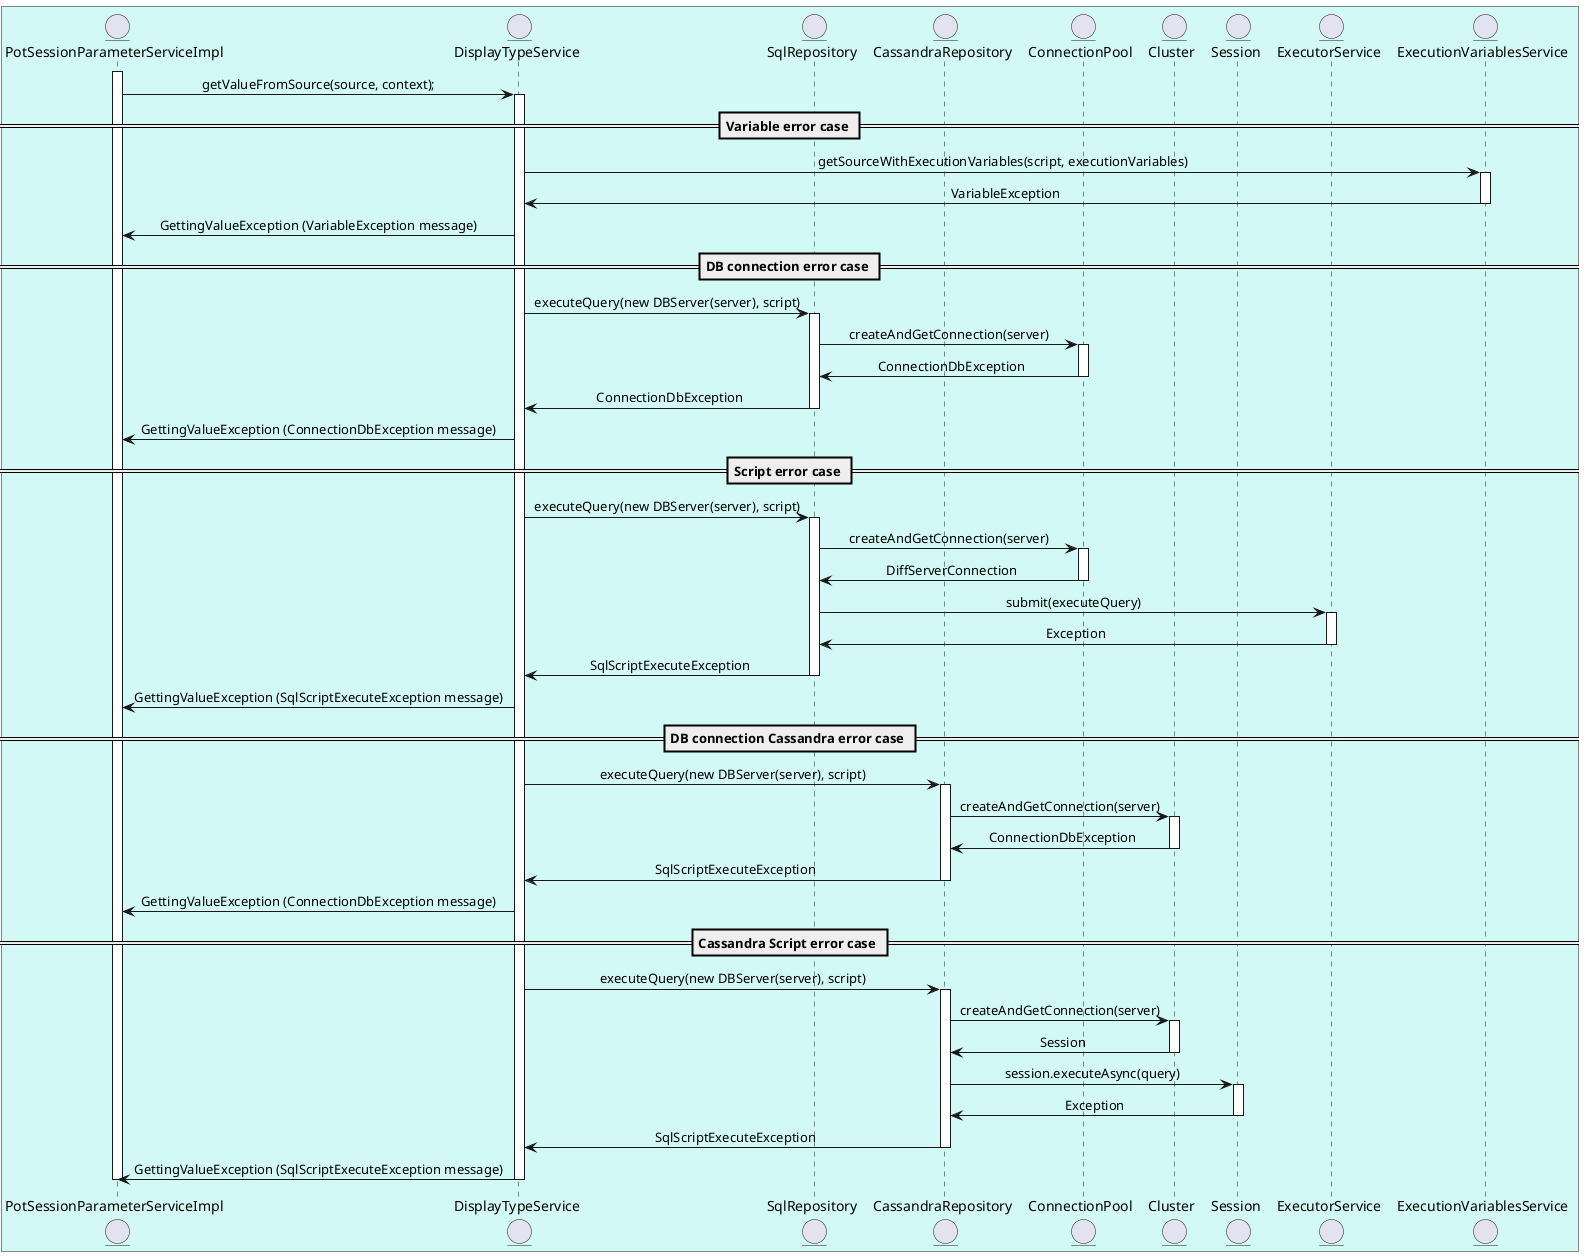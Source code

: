 @startuml

skinparam sequenceMessageAlign center

box #D2F9F6
    entity PotSessionParameterServiceImpl
    entity DisplayTypeService
    entity SqlRepository
    entity CassandraRepository
    entity ConnectionPool
    entity Cluster
    entity Session
    entity ExecutorService
    entity ExecutionVariablesService
end box




activate PotSessionParameterServiceImpl

PotSessionParameterServiceImpl -> DisplayTypeService : getValueFromSource(source, context);

activate DisplayTypeService

== Variable error case ==
DisplayTypeService -> ExecutionVariablesService : getSourceWithExecutionVariables(script, executionVariables)
activate ExecutionVariablesService
ExecutionVariablesService -> DisplayTypeService : VariableException
deactivate ExecutionVariablesService
DisplayTypeService -> PotSessionParameterServiceImpl : GettingValueException (VariableException message)

== DB connection error case ==
DisplayTypeService -> SqlRepository : executeQuery(new DBServer(server), script)
activate SqlRepository
SqlRepository -> ConnectionPool : createAndGetConnection(server)
activate ConnectionPool
ConnectionPool -> SqlRepository : ConnectionDbException
deactivate ConnectionPool
SqlRepository -> DisplayTypeService : ConnectionDbException
deactivate SqlRepository
DisplayTypeService -> PotSessionParameterServiceImpl : GettingValueException (ConnectionDbException message)

== Script error case ==
DisplayTypeService -> SqlRepository : executeQuery(new DBServer(server), script)
activate SqlRepository
SqlRepository -> ConnectionPool : createAndGetConnection(server)
activate ConnectionPool
ConnectionPool -> SqlRepository : DiffServerConnection
deactivate ConnectionPool
SqlRepository -> ExecutorService : submit(executeQuery)
activate ExecutorService
ExecutorService -> SqlRepository : Exception
deactivate ExecutorService
SqlRepository -> DisplayTypeService : SqlScriptExecuteException
deactivate SqlRepository
DisplayTypeService -> PotSessionParameterServiceImpl : GettingValueException (SqlScriptExecuteException message)

== DB connection Cassandra error case ==
DisplayTypeService -> CassandraRepository : executeQuery(new DBServer(server), script)
activate CassandraRepository
CassandraRepository -> Cluster : createAndGetConnection(server)
activate Cluster
Cluster -> CassandraRepository : ConnectionDbException
deactivate Cluster
CassandraRepository -> DisplayTypeService : SqlScriptExecuteException
deactivate CassandraRepository
DisplayTypeService -> PotSessionParameterServiceImpl : GettingValueException (ConnectionDbException message)

== Cassandra Script error case ==
DisplayTypeService -> CassandraRepository : executeQuery(new DBServer(server), script)
activate CassandraRepository
CassandraRepository -> Cluster : createAndGetConnection(server)
activate Cluster
Cluster -> CassandraRepository : Session
deactivate Cluster
CassandraRepository -> Session : session.executeAsync(query)
activate Session
Session -> CassandraRepository : Exception
deactivate Session
CassandraRepository -> DisplayTypeService : SqlScriptExecuteException
deactivate CassandraRepository
DisplayTypeService -> PotSessionParameterServiceImpl : GettingValueException (SqlScriptExecuteException message)
deactivate DisplayTypeService
deactivate PotSessionParameterServiceImpl

@enduml
